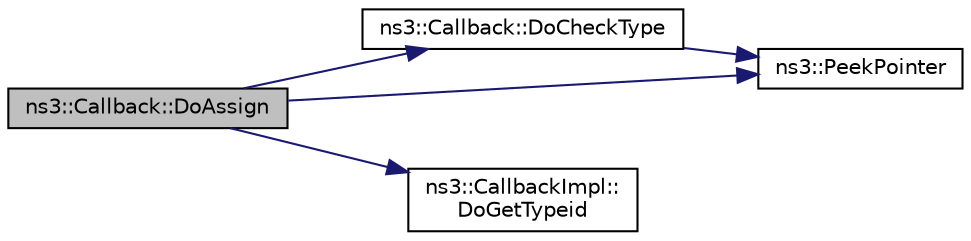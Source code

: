 digraph "ns3::Callback::DoAssign"
{
 // LATEX_PDF_SIZE
  edge [fontname="Helvetica",fontsize="10",labelfontname="Helvetica",labelfontsize="10"];
  node [fontname="Helvetica",fontsize="10",shape=record];
  rankdir="LR";
  Node1 [label="ns3::Callback::DoAssign",height=0.2,width=0.4,color="black", fillcolor="grey75", style="filled", fontcolor="black",tooltip="Adopt the other's implementation, if type compatible."];
  Node1 -> Node2 [color="midnightblue",fontsize="10",style="solid",fontname="Helvetica"];
  Node2 [label="ns3::Callback::DoCheckType",height=0.2,width=0.4,color="black", fillcolor="white", style="filled",URL="$classns3_1_1_callback.html#a5ab54fc8646ba3077c2d157d0987fd2f",tooltip="Check for compatible types."];
  Node2 -> Node3 [color="midnightblue",fontsize="10",style="solid",fontname="Helvetica"];
  Node3 [label="ns3::PeekPointer",height=0.2,width=0.4,color="black", fillcolor="white", style="filled",URL="$namespacens3.html#af2a7557fe9afdd98d8f6f8f6e412cf5a",tooltip=" "];
  Node1 -> Node4 [color="midnightblue",fontsize="10",style="solid",fontname="Helvetica"];
  Node4 [label="ns3::CallbackImpl::\lDoGetTypeid",height=0.2,width=0.4,color="black", fillcolor="white", style="filled",URL="$classns3_1_1_callback_impl.html#a5a9453661514b1f16878e2fd278ff384",tooltip="Get the name of this object type."];
  Node1 -> Node3 [color="midnightblue",fontsize="10",style="solid",fontname="Helvetica"];
}
